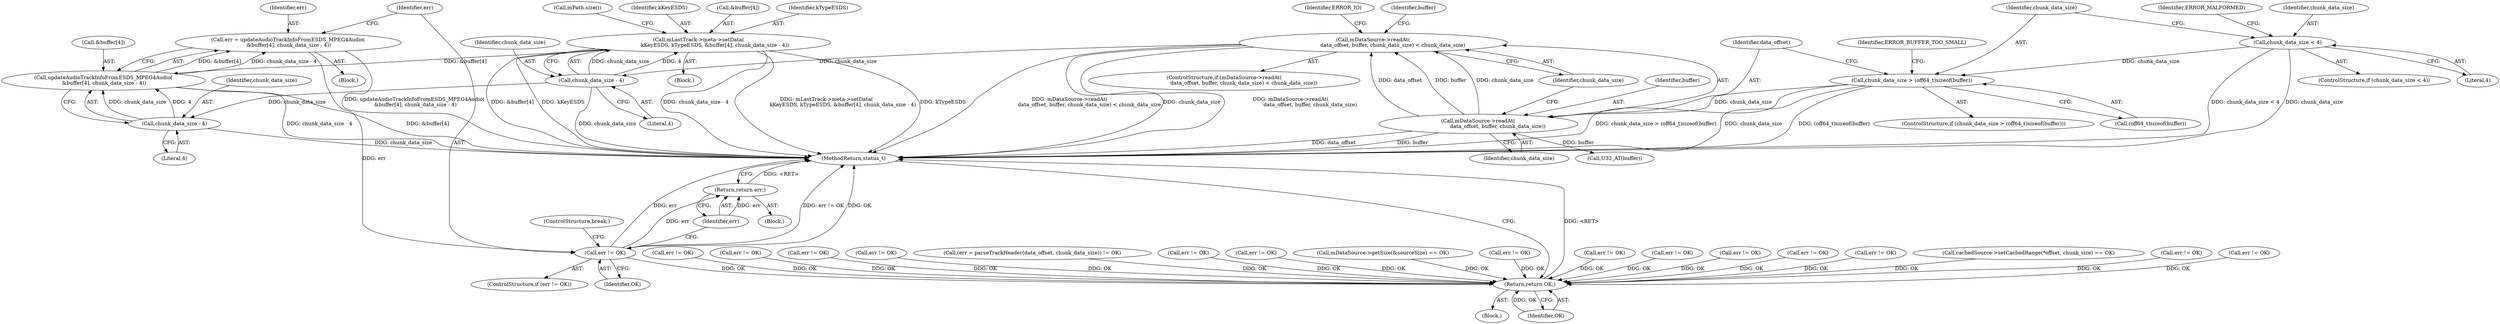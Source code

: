 digraph "0_Android_6fe85f7e15203e48df2cc3e8e1c4bc6ad49dc968@API" {
"1002118" [label="(Call,err = updateAudioTrackInfoFromESDS_MPEG4Audio(\n &buffer[4], chunk_data_size - 4))"];
"1002120" [label="(Call,updateAudioTrackInfoFromESDS_MPEG4Audio(\n &buffer[4], chunk_data_size - 4))"];
"1002090" [label="(Call,mLastTrack->meta->setData(\n                    kKeyESDS, kTypeESDS, &buffer[4], chunk_data_size - 4))"];
"1002097" [label="(Call,chunk_data_size - 4)"];
"1002073" [label="(Call,mDataSource->readAt(\n                        data_offset, buffer, chunk_data_size) < chunk_data_size)"];
"1002074" [label="(Call,mDataSource->readAt(\n                        data_offset, buffer, chunk_data_size))"];
"1002063" [label="(Call,chunk_data_size > (off64_t)sizeof(buffer))"];
"1002055" [label="(Call,chunk_data_size < 4)"];
"1002125" [label="(Call,chunk_data_size - 4)"];
"1002129" [label="(Call,err != OK)"];
"1002133" [label="(Return,return err;)"];
"1002925" [label="(Return,return OK;)"];
"1002073" [label="(Call,mDataSource->readAt(\n                        data_offset, buffer, chunk_data_size) < chunk_data_size)"];
"1002085" [label="(Identifier,buffer)"];
"1001772" [label="(Call,err != OK)"];
"1002057" [label="(Literal,4)"];
"1002330" [label="(Call,err != OK)"];
"1001791" [label="(Call,err != OK)"];
"1002075" [label="(Identifier,data_offset)"];
"1001610" [label="(Call,err != OK)"];
"1002121" [label="(Call,&buffer[4])"];
"1002084" [label="(Call,U32_AT(buffer))"];
"1002078" [label="(Identifier,chunk_data_size)"];
"1002125" [label="(Call,chunk_data_size - 4)"];
"1002103" [label="(Call,mPath.size())"];
"1002081" [label="(Identifier,ERROR_IO)"];
"1002099" [label="(Literal,4)"];
"1000565" [label="(Call,err != OK)"];
"1002127" [label="(Literal,4)"];
"1002056" [label="(Identifier,chunk_data_size)"];
"1002119" [label="(Identifier,err)"];
"1002090" [label="(Call,mLastTrack->meta->setData(\n                    kKeyESDS, kTypeESDS, &buffer[4], chunk_data_size - 4))"];
"1000394" [label="(Call,cachedSource->setCachedRange(*offset, chunk_size) == OK)"];
"1002927" [label="(MethodReturn,status_t)"];
"1002065" [label="(Call,(off64_t)sizeof(buffer))"];
"1002128" [label="(ControlStructure,if (err != OK))"];
"1002097" [label="(Call,chunk_data_size - 4)"];
"1002118" [label="(Call,err = updateAudioTrackInfoFromESDS_MPEG4Audio(\n &buffer[4], chunk_data_size - 4))"];
"1002071" [label="(Identifier,ERROR_BUFFER_TOO_SMALL)"];
"1002130" [label="(Identifier,err)"];
"1002875" [label="(Call,err != OK)"];
"1000493" [label="(Call,err != OK)"];
"1002064" [label="(Identifier,chunk_data_size)"];
"1002116" [label="(Block,)"];
"1002055" [label="(Call,chunk_data_size < 4)"];
"1002120" [label="(Call,updateAudioTrackInfoFromESDS_MPEG4Audio(\n &buffer[4], chunk_data_size - 4))"];
"1001992" [label="(Call,err != OK)"];
"1002133" [label="(Return,return err;)"];
"1002091" [label="(Identifier,kKeyESDS)"];
"1002135" [label="(ControlStructure,break;)"];
"1002062" [label="(ControlStructure,if (chunk_data_size > (off64_t)sizeof(buffer)))"];
"1001954" [label="(Call,err != OK)"];
"1002054" [label="(ControlStructure,if (chunk_data_size < 4))"];
"1002129" [label="(Call,err != OK)"];
"1002060" [label="(Identifier,ERROR_MALFORMED)"];
"1002049" [label="(Block,)"];
"1001824" [label="(Call,err != OK)"];
"1001475" [label="(Call,err != OK)"];
"1002074" [label="(Call,mDataSource->readAt(\n                        data_offset, buffer, chunk_data_size))"];
"1002134" [label="(Identifier,err)"];
"1000988" [label="(Call,(err = parseTrackHeader(data_offset, chunk_data_size)) != OK)"];
"1002077" [label="(Identifier,chunk_data_size)"];
"1001973" [label="(Call,err != OK)"];
"1002076" [label="(Identifier,buffer)"];
"1000106" [label="(Block,)"];
"1002926" [label="(Identifier,OK)"];
"1002126" [label="(Identifier,chunk_data_size)"];
"1002063" [label="(Call,chunk_data_size > (off64_t)sizeof(buffer))"];
"1002093" [label="(Call,&buffer[4])"];
"1002098" [label="(Identifier,chunk_data_size)"];
"1002092" [label="(Identifier,kTypeESDS)"];
"1002131" [label="(Identifier,OK)"];
"1002925" [label="(Return,return OK;)"];
"1002132" [label="(Block,)"];
"1002295" [label="(Call,err != OK)"];
"1000191" [label="(Call,mDataSource->getSize(&sourceSize) == OK)"];
"1002072" [label="(ControlStructure,if (mDataSource->readAt(\n                        data_offset, buffer, chunk_data_size) < chunk_data_size))"];
"1001744" [label="(Call,err != OK)"];
"1002118" -> "1002116"  [label="AST: "];
"1002118" -> "1002120"  [label="CFG: "];
"1002119" -> "1002118"  [label="AST: "];
"1002120" -> "1002118"  [label="AST: "];
"1002130" -> "1002118"  [label="CFG: "];
"1002118" -> "1002927"  [label="DDG: updateAudioTrackInfoFromESDS_MPEG4Audio(\n &buffer[4], chunk_data_size - 4)"];
"1002120" -> "1002118"  [label="DDG: &buffer[4]"];
"1002120" -> "1002118"  [label="DDG: chunk_data_size - 4"];
"1002118" -> "1002129"  [label="DDG: err"];
"1002120" -> "1002125"  [label="CFG: "];
"1002121" -> "1002120"  [label="AST: "];
"1002125" -> "1002120"  [label="AST: "];
"1002120" -> "1002927"  [label="DDG: &buffer[4]"];
"1002120" -> "1002927"  [label="DDG: chunk_data_size - 4"];
"1002090" -> "1002120"  [label="DDG: &buffer[4]"];
"1002125" -> "1002120"  [label="DDG: chunk_data_size"];
"1002125" -> "1002120"  [label="DDG: 4"];
"1002090" -> "1002049"  [label="AST: "];
"1002090" -> "1002097"  [label="CFG: "];
"1002091" -> "1002090"  [label="AST: "];
"1002092" -> "1002090"  [label="AST: "];
"1002093" -> "1002090"  [label="AST: "];
"1002097" -> "1002090"  [label="AST: "];
"1002103" -> "1002090"  [label="CFG: "];
"1002090" -> "1002927"  [label="DDG: chunk_data_size - 4"];
"1002090" -> "1002927"  [label="DDG: kKeyESDS"];
"1002090" -> "1002927"  [label="DDG: mLastTrack->meta->setData(\n                    kKeyESDS, kTypeESDS, &buffer[4], chunk_data_size - 4)"];
"1002090" -> "1002927"  [label="DDG: kTypeESDS"];
"1002090" -> "1002927"  [label="DDG: &buffer[4]"];
"1002097" -> "1002090"  [label="DDG: chunk_data_size"];
"1002097" -> "1002090"  [label="DDG: 4"];
"1002097" -> "1002099"  [label="CFG: "];
"1002098" -> "1002097"  [label="AST: "];
"1002099" -> "1002097"  [label="AST: "];
"1002097" -> "1002927"  [label="DDG: chunk_data_size"];
"1002073" -> "1002097"  [label="DDG: chunk_data_size"];
"1002097" -> "1002125"  [label="DDG: chunk_data_size"];
"1002073" -> "1002072"  [label="AST: "];
"1002073" -> "1002078"  [label="CFG: "];
"1002074" -> "1002073"  [label="AST: "];
"1002078" -> "1002073"  [label="AST: "];
"1002081" -> "1002073"  [label="CFG: "];
"1002085" -> "1002073"  [label="CFG: "];
"1002073" -> "1002927"  [label="DDG: mDataSource->readAt(\n                        data_offset, buffer, chunk_data_size) < chunk_data_size"];
"1002073" -> "1002927"  [label="DDG: chunk_data_size"];
"1002073" -> "1002927"  [label="DDG: mDataSource->readAt(\n                        data_offset, buffer, chunk_data_size)"];
"1002074" -> "1002073"  [label="DDG: data_offset"];
"1002074" -> "1002073"  [label="DDG: buffer"];
"1002074" -> "1002073"  [label="DDG: chunk_data_size"];
"1002074" -> "1002077"  [label="CFG: "];
"1002075" -> "1002074"  [label="AST: "];
"1002076" -> "1002074"  [label="AST: "];
"1002077" -> "1002074"  [label="AST: "];
"1002078" -> "1002074"  [label="CFG: "];
"1002074" -> "1002927"  [label="DDG: data_offset"];
"1002074" -> "1002927"  [label="DDG: buffer"];
"1002063" -> "1002074"  [label="DDG: chunk_data_size"];
"1002074" -> "1002084"  [label="DDG: buffer"];
"1002063" -> "1002062"  [label="AST: "];
"1002063" -> "1002065"  [label="CFG: "];
"1002064" -> "1002063"  [label="AST: "];
"1002065" -> "1002063"  [label="AST: "];
"1002071" -> "1002063"  [label="CFG: "];
"1002075" -> "1002063"  [label="CFG: "];
"1002063" -> "1002927"  [label="DDG: (off64_t)sizeof(buffer)"];
"1002063" -> "1002927"  [label="DDG: chunk_data_size > (off64_t)sizeof(buffer)"];
"1002063" -> "1002927"  [label="DDG: chunk_data_size"];
"1002055" -> "1002063"  [label="DDG: chunk_data_size"];
"1002055" -> "1002054"  [label="AST: "];
"1002055" -> "1002057"  [label="CFG: "];
"1002056" -> "1002055"  [label="AST: "];
"1002057" -> "1002055"  [label="AST: "];
"1002060" -> "1002055"  [label="CFG: "];
"1002064" -> "1002055"  [label="CFG: "];
"1002055" -> "1002927"  [label="DDG: chunk_data_size < 4"];
"1002055" -> "1002927"  [label="DDG: chunk_data_size"];
"1002125" -> "1002127"  [label="CFG: "];
"1002126" -> "1002125"  [label="AST: "];
"1002127" -> "1002125"  [label="AST: "];
"1002125" -> "1002927"  [label="DDG: chunk_data_size"];
"1002129" -> "1002128"  [label="AST: "];
"1002129" -> "1002131"  [label="CFG: "];
"1002130" -> "1002129"  [label="AST: "];
"1002131" -> "1002129"  [label="AST: "];
"1002134" -> "1002129"  [label="CFG: "];
"1002135" -> "1002129"  [label="CFG: "];
"1002129" -> "1002927"  [label="DDG: OK"];
"1002129" -> "1002927"  [label="DDG: err"];
"1002129" -> "1002927"  [label="DDG: err != OK"];
"1002129" -> "1002133"  [label="DDG: err"];
"1002129" -> "1002925"  [label="DDG: OK"];
"1002133" -> "1002132"  [label="AST: "];
"1002133" -> "1002134"  [label="CFG: "];
"1002134" -> "1002133"  [label="AST: "];
"1002927" -> "1002133"  [label="CFG: "];
"1002133" -> "1002927"  [label="DDG: <RET>"];
"1002134" -> "1002133"  [label="DDG: err"];
"1002925" -> "1000106"  [label="AST: "];
"1002925" -> "1002926"  [label="CFG: "];
"1002926" -> "1002925"  [label="AST: "];
"1002927" -> "1002925"  [label="CFG: "];
"1002925" -> "1002927"  [label="DDG: <RET>"];
"1002926" -> "1002925"  [label="DDG: OK"];
"1002295" -> "1002925"  [label="DDG: OK"];
"1000191" -> "1002925"  [label="DDG: OK"];
"1001744" -> "1002925"  [label="DDG: OK"];
"1000493" -> "1002925"  [label="DDG: OK"];
"1000565" -> "1002925"  [label="DDG: OK"];
"1001772" -> "1002925"  [label="DDG: OK"];
"1001791" -> "1002925"  [label="DDG: OK"];
"1000394" -> "1002925"  [label="DDG: OK"];
"1001973" -> "1002925"  [label="DDG: OK"];
"1002875" -> "1002925"  [label="DDG: OK"];
"1001475" -> "1002925"  [label="DDG: OK"];
"1001610" -> "1002925"  [label="DDG: OK"];
"1001992" -> "1002925"  [label="DDG: OK"];
"1001954" -> "1002925"  [label="DDG: OK"];
"1000988" -> "1002925"  [label="DDG: OK"];
"1001824" -> "1002925"  [label="DDG: OK"];
"1002330" -> "1002925"  [label="DDG: OK"];
}
